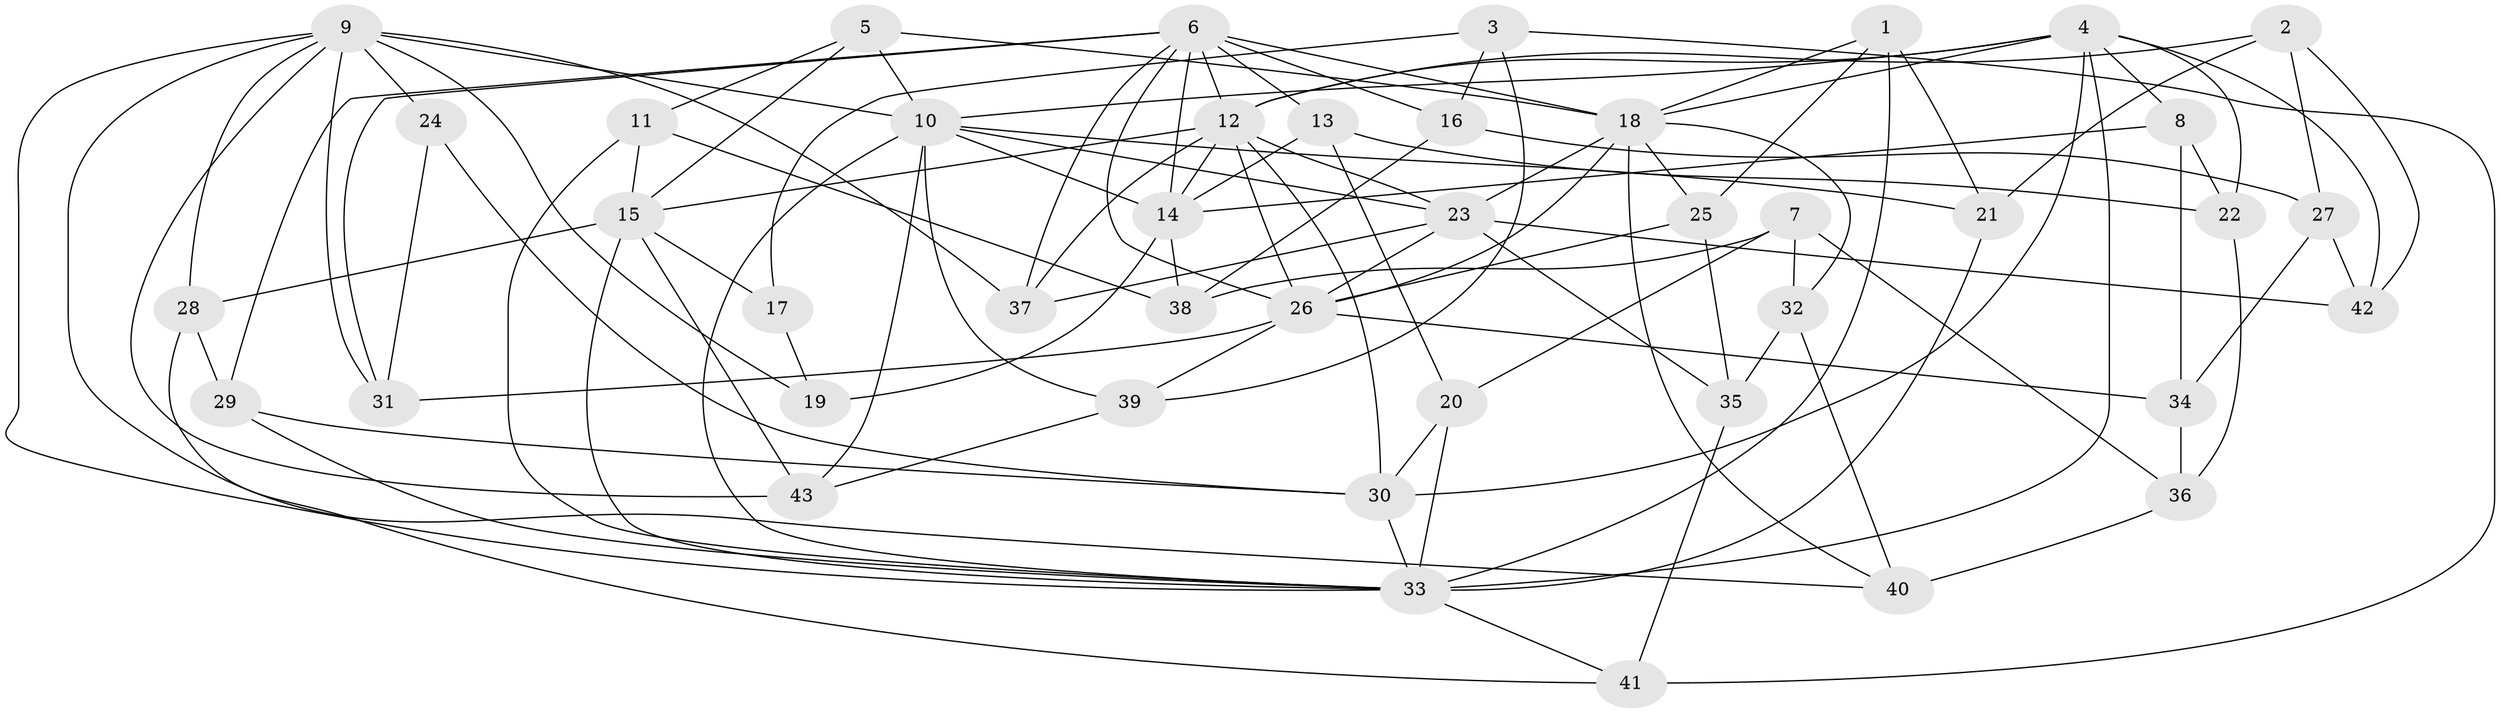 // original degree distribution, {4: 1.0}
// Generated by graph-tools (version 1.1) at 2025/53/03/04/25 22:53:32]
// undirected, 43 vertices, 110 edges
graph export_dot {
  node [color=gray90,style=filled];
  1;
  2;
  3;
  4;
  5;
  6;
  7;
  8;
  9;
  10;
  11;
  12;
  13;
  14;
  15;
  16;
  17;
  18;
  19;
  20;
  21;
  22;
  23;
  24;
  25;
  26;
  27;
  28;
  29;
  30;
  31;
  32;
  33;
  34;
  35;
  36;
  37;
  38;
  39;
  40;
  41;
  42;
  43;
  1 -- 18 [weight=1.0];
  1 -- 21 [weight=1.0];
  1 -- 25 [weight=1.0];
  1 -- 33 [weight=1.0];
  2 -- 12 [weight=1.0];
  2 -- 21 [weight=1.0];
  2 -- 27 [weight=1.0];
  2 -- 42 [weight=1.0];
  3 -- 16 [weight=1.0];
  3 -- 17 [weight=1.0];
  3 -- 39 [weight=1.0];
  3 -- 41 [weight=1.0];
  4 -- 8 [weight=1.0];
  4 -- 10 [weight=2.0];
  4 -- 12 [weight=1.0];
  4 -- 18 [weight=1.0];
  4 -- 22 [weight=1.0];
  4 -- 30 [weight=1.0];
  4 -- 33 [weight=2.0];
  4 -- 42 [weight=1.0];
  5 -- 10 [weight=1.0];
  5 -- 11 [weight=1.0];
  5 -- 15 [weight=1.0];
  5 -- 18 [weight=1.0];
  6 -- 12 [weight=1.0];
  6 -- 13 [weight=1.0];
  6 -- 14 [weight=1.0];
  6 -- 16 [weight=1.0];
  6 -- 18 [weight=2.0];
  6 -- 26 [weight=1.0];
  6 -- 29 [weight=1.0];
  6 -- 31 [weight=1.0];
  6 -- 37 [weight=1.0];
  7 -- 20 [weight=1.0];
  7 -- 32 [weight=1.0];
  7 -- 36 [weight=1.0];
  7 -- 38 [weight=1.0];
  8 -- 14 [weight=1.0];
  8 -- 22 [weight=1.0];
  8 -- 34 [weight=1.0];
  9 -- 10 [weight=1.0];
  9 -- 19 [weight=2.0];
  9 -- 24 [weight=2.0];
  9 -- 28 [weight=2.0];
  9 -- 31 [weight=1.0];
  9 -- 33 [weight=1.0];
  9 -- 37 [weight=1.0];
  9 -- 40 [weight=1.0];
  9 -- 43 [weight=1.0];
  10 -- 14 [weight=1.0];
  10 -- 21 [weight=1.0];
  10 -- 23 [weight=1.0];
  10 -- 33 [weight=1.0];
  10 -- 39 [weight=1.0];
  10 -- 43 [weight=1.0];
  11 -- 15 [weight=1.0];
  11 -- 33 [weight=1.0];
  11 -- 38 [weight=1.0];
  12 -- 14 [weight=2.0];
  12 -- 15 [weight=2.0];
  12 -- 23 [weight=2.0];
  12 -- 26 [weight=1.0];
  12 -- 30 [weight=1.0];
  12 -- 37 [weight=1.0];
  13 -- 14 [weight=1.0];
  13 -- 20 [weight=1.0];
  13 -- 22 [weight=1.0];
  14 -- 19 [weight=1.0];
  14 -- 38 [weight=1.0];
  15 -- 17 [weight=2.0];
  15 -- 28 [weight=2.0];
  15 -- 33 [weight=1.0];
  15 -- 43 [weight=1.0];
  16 -- 27 [weight=1.0];
  16 -- 38 [weight=1.0];
  17 -- 19 [weight=1.0];
  18 -- 23 [weight=3.0];
  18 -- 25 [weight=1.0];
  18 -- 26 [weight=1.0];
  18 -- 32 [weight=1.0];
  18 -- 40 [weight=1.0];
  20 -- 30 [weight=1.0];
  20 -- 33 [weight=1.0];
  21 -- 33 [weight=1.0];
  22 -- 36 [weight=1.0];
  23 -- 26 [weight=1.0];
  23 -- 35 [weight=1.0];
  23 -- 37 [weight=1.0];
  23 -- 42 [weight=1.0];
  24 -- 30 [weight=1.0];
  24 -- 31 [weight=1.0];
  25 -- 26 [weight=1.0];
  25 -- 35 [weight=1.0];
  26 -- 31 [weight=1.0];
  26 -- 34 [weight=1.0];
  26 -- 39 [weight=1.0];
  27 -- 34 [weight=1.0];
  27 -- 42 [weight=1.0];
  28 -- 29 [weight=1.0];
  28 -- 41 [weight=1.0];
  29 -- 30 [weight=1.0];
  29 -- 33 [weight=1.0];
  30 -- 33 [weight=1.0];
  32 -- 35 [weight=1.0];
  32 -- 40 [weight=1.0];
  33 -- 41 [weight=1.0];
  34 -- 36 [weight=1.0];
  35 -- 41 [weight=1.0];
  36 -- 40 [weight=1.0];
  39 -- 43 [weight=1.0];
}
